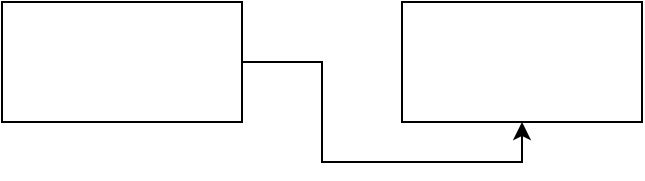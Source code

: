 <mxfile version="14.6.13" type="github">
  <diagram id="CyRzjfjFAZTxKBAaBL2d" name="Page-1">
    <mxGraphModel dx="1185" dy="636" grid="1" gridSize="10" guides="1" tooltips="1" connect="1" arrows="1" fold="1" page="1" pageScale="1" pageWidth="827" pageHeight="1169" math="0" shadow="0">
      <root>
        <mxCell id="0" />
        <mxCell id="1" parent="0" />
        <mxCell id="nBbVT61KDXHE3FzTZbYH-4" style="edgeStyle=orthogonalEdgeStyle;rounded=0;orthogonalLoop=1;jettySize=auto;html=1;entryX=0.5;entryY=1;entryDx=0;entryDy=0;" edge="1" parent="1" source="nBbVT61KDXHE3FzTZbYH-1" target="nBbVT61KDXHE3FzTZbYH-2">
          <mxGeometry relative="1" as="geometry" />
        </mxCell>
        <mxCell id="nBbVT61KDXHE3FzTZbYH-1" value="" style="rounded=0;whiteSpace=wrap;html=1;" vertex="1" parent="1">
          <mxGeometry x="130" y="190" width="120" height="60" as="geometry" />
        </mxCell>
        <mxCell id="nBbVT61KDXHE3FzTZbYH-2" value="" style="rounded=0;whiteSpace=wrap;html=1;" vertex="1" parent="1">
          <mxGeometry x="330" y="190" width="120" height="60" as="geometry" />
        </mxCell>
      </root>
    </mxGraphModel>
  </diagram>
</mxfile>
